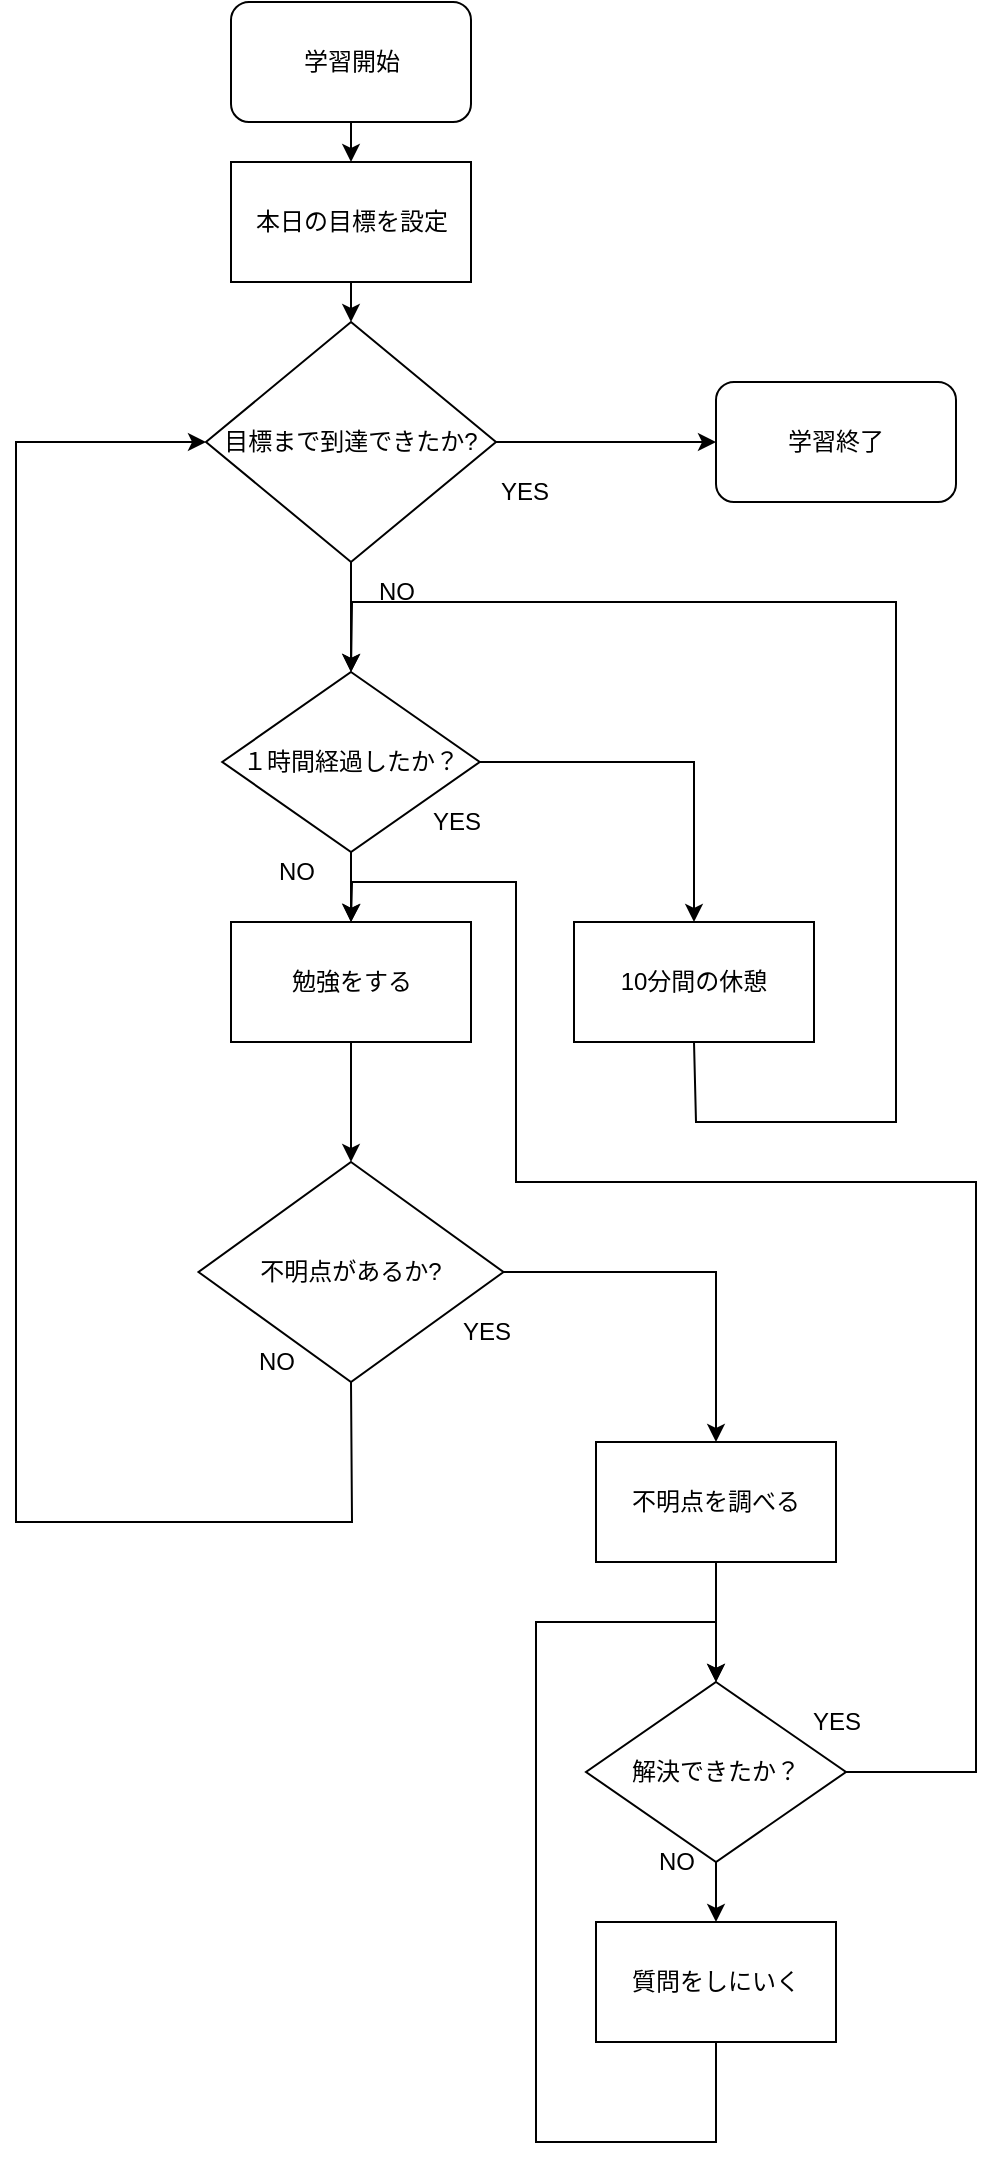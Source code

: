 <mxfile version="20.3.0" type="github">
  <diagram id="MguT7ZbefUh_zTgKQZtI" name="ページ1">
    <mxGraphModel dx="679" dy="683" grid="1" gridSize="10" guides="1" tooltips="1" connect="1" arrows="1" fold="1" page="1" pageScale="1" pageWidth="827" pageHeight="1169" math="0" shadow="0">
      <root>
        <mxCell id="0" />
        <mxCell id="1" parent="0" />
        <mxCell id="GD9JXfoNrG7uRnl75920-1" value="学習開始" style="rounded=1;whiteSpace=wrap;html=1;" vertex="1" parent="1">
          <mxGeometry x="267.5" width="120" height="60" as="geometry" />
        </mxCell>
        <mxCell id="GD9JXfoNrG7uRnl75920-2" value="目標まで到達できたか?" style="rhombus;whiteSpace=wrap;html=1;" vertex="1" parent="1">
          <mxGeometry x="255" y="160" width="145" height="120" as="geometry" />
        </mxCell>
        <mxCell id="GD9JXfoNrG7uRnl75920-3" value="学習終了" style="rounded=1;whiteSpace=wrap;html=1;" vertex="1" parent="1">
          <mxGeometry x="510" y="190" width="120" height="60" as="geometry" />
        </mxCell>
        <mxCell id="GD9JXfoNrG7uRnl75920-4" value="" style="endArrow=classic;html=1;rounded=0;exitX=1;exitY=0.5;exitDx=0;exitDy=0;entryX=0;entryY=0.5;entryDx=0;entryDy=0;" edge="1" parent="1" source="GD9JXfoNrG7uRnl75920-2" target="GD9JXfoNrG7uRnl75920-3">
          <mxGeometry width="50" height="50" relative="1" as="geometry">
            <mxPoint x="320" y="380" as="sourcePoint" />
            <mxPoint x="370" y="330" as="targetPoint" />
          </mxGeometry>
        </mxCell>
        <mxCell id="GD9JXfoNrG7uRnl75920-5" value="YES" style="text;html=1;align=center;verticalAlign=middle;resizable=0;points=[];autosize=1;strokeColor=none;fillColor=none;" vertex="1" parent="1">
          <mxGeometry x="389" y="230" width="50" height="30" as="geometry" />
        </mxCell>
        <mxCell id="GD9JXfoNrG7uRnl75920-6" value="１時間経過したか？" style="rhombus;whiteSpace=wrap;html=1;" vertex="1" parent="1">
          <mxGeometry x="263.13" y="335" width="128.75" height="90" as="geometry" />
        </mxCell>
        <mxCell id="GD9JXfoNrG7uRnl75920-8" value="10分間の休憩" style="rounded=0;whiteSpace=wrap;html=1;" vertex="1" parent="1">
          <mxGeometry x="439" y="460" width="120" height="60" as="geometry" />
        </mxCell>
        <mxCell id="GD9JXfoNrG7uRnl75920-9" value="" style="endArrow=classic;html=1;rounded=0;exitX=1;exitY=0.5;exitDx=0;exitDy=0;entryX=0.5;entryY=0;entryDx=0;entryDy=0;" edge="1" parent="1" source="GD9JXfoNrG7uRnl75920-6" target="GD9JXfoNrG7uRnl75920-8">
          <mxGeometry width="50" height="50" relative="1" as="geometry">
            <mxPoint x="320" y="380" as="sourcePoint" />
            <mxPoint x="370" y="330" as="targetPoint" />
            <Array as="points">
              <mxPoint x="460" y="380" />
              <mxPoint x="499" y="380" />
            </Array>
          </mxGeometry>
        </mxCell>
        <mxCell id="GD9JXfoNrG7uRnl75920-10" value="YES" style="text;html=1;align=center;verticalAlign=middle;resizable=0;points=[];autosize=1;strokeColor=none;fillColor=none;" vertex="1" parent="1">
          <mxGeometry x="355" y="395" width="50" height="30" as="geometry" />
        </mxCell>
        <mxCell id="GD9JXfoNrG7uRnl75920-11" value="" style="endArrow=classic;html=1;rounded=0;exitX=0.5;exitY=1;exitDx=0;exitDy=0;entryX=0.5;entryY=0;entryDx=0;entryDy=0;" edge="1" parent="1" source="GD9JXfoNrG7uRnl75920-2" target="GD9JXfoNrG7uRnl75920-6">
          <mxGeometry width="50" height="50" relative="1" as="geometry">
            <mxPoint x="320" y="380" as="sourcePoint" />
            <mxPoint x="370" y="330" as="targetPoint" />
          </mxGeometry>
        </mxCell>
        <mxCell id="GD9JXfoNrG7uRnl75920-12" value="NO" style="text;html=1;align=center;verticalAlign=middle;resizable=0;points=[];autosize=1;strokeColor=none;fillColor=none;" vertex="1" parent="1">
          <mxGeometry x="330" y="280" width="40" height="30" as="geometry" />
        </mxCell>
        <mxCell id="GD9JXfoNrG7uRnl75920-13" value="" style="endArrow=classic;html=1;rounded=0;exitX=0.5;exitY=1;exitDx=0;exitDy=0;entryX=0.5;entryY=0;entryDx=0;entryDy=0;" edge="1" parent="1" source="GD9JXfoNrG7uRnl75920-8" target="GD9JXfoNrG7uRnl75920-6">
          <mxGeometry width="50" height="50" relative="1" as="geometry">
            <mxPoint x="320" y="380" as="sourcePoint" />
            <mxPoint x="370" y="330" as="targetPoint" />
            <Array as="points">
              <mxPoint x="500" y="560" />
              <mxPoint x="600" y="560" />
              <mxPoint x="600" y="300" />
              <mxPoint x="328" y="300" />
            </Array>
          </mxGeometry>
        </mxCell>
        <mxCell id="GD9JXfoNrG7uRnl75920-14" value="勉強をする" style="rounded=0;whiteSpace=wrap;html=1;" vertex="1" parent="1">
          <mxGeometry x="267.5" y="460" width="120" height="60" as="geometry" />
        </mxCell>
        <mxCell id="GD9JXfoNrG7uRnl75920-15" value="" style="endArrow=classic;html=1;rounded=0;exitX=0.5;exitY=1;exitDx=0;exitDy=0;entryX=0.5;entryY=0;entryDx=0;entryDy=0;" edge="1" parent="1" source="GD9JXfoNrG7uRnl75920-6" target="GD9JXfoNrG7uRnl75920-14">
          <mxGeometry width="50" height="50" relative="1" as="geometry">
            <mxPoint x="320" y="380" as="sourcePoint" />
            <mxPoint x="370" y="330" as="targetPoint" />
          </mxGeometry>
        </mxCell>
        <mxCell id="GD9JXfoNrG7uRnl75920-16" value="" style="endArrow=classic;html=1;rounded=0;exitX=0.5;exitY=1;exitDx=0;exitDy=0;entryX=0.5;entryY=0;entryDx=0;entryDy=0;" edge="1" parent="1" source="GD9JXfoNrG7uRnl75920-1" target="GD9JXfoNrG7uRnl75920-17">
          <mxGeometry width="50" height="50" relative="1" as="geometry">
            <mxPoint x="320" y="380" as="sourcePoint" />
            <mxPoint x="370" y="330" as="targetPoint" />
          </mxGeometry>
        </mxCell>
        <mxCell id="GD9JXfoNrG7uRnl75920-17" value="本日の目標を設定" style="rounded=0;whiteSpace=wrap;html=1;" vertex="1" parent="1">
          <mxGeometry x="267.5" y="80" width="120" height="60" as="geometry" />
        </mxCell>
        <mxCell id="GD9JXfoNrG7uRnl75920-18" value="" style="endArrow=classic;html=1;rounded=0;exitX=0.5;exitY=1;exitDx=0;exitDy=0;entryX=0.5;entryY=0;entryDx=0;entryDy=0;" edge="1" parent="1" source="GD9JXfoNrG7uRnl75920-17" target="GD9JXfoNrG7uRnl75920-2">
          <mxGeometry width="50" height="50" relative="1" as="geometry">
            <mxPoint x="320" y="190" as="sourcePoint" />
            <mxPoint x="370" y="140" as="targetPoint" />
          </mxGeometry>
        </mxCell>
        <mxCell id="GD9JXfoNrG7uRnl75920-19" value="不明点があるか?" style="rhombus;whiteSpace=wrap;html=1;" vertex="1" parent="1">
          <mxGeometry x="251.25" y="580" width="152.5" height="110" as="geometry" />
        </mxCell>
        <mxCell id="GD9JXfoNrG7uRnl75920-20" value="" style="endArrow=classic;html=1;rounded=0;exitX=0.5;exitY=1;exitDx=0;exitDy=0;entryX=0.5;entryY=0;entryDx=0;entryDy=0;" edge="1" parent="1" source="GD9JXfoNrG7uRnl75920-14" target="GD9JXfoNrG7uRnl75920-19">
          <mxGeometry width="50" height="50" relative="1" as="geometry">
            <mxPoint x="320" y="430" as="sourcePoint" />
            <mxPoint x="370" y="380" as="targetPoint" />
          </mxGeometry>
        </mxCell>
        <mxCell id="GD9JXfoNrG7uRnl75920-22" value="不明点を調べる" style="rounded=0;whiteSpace=wrap;html=1;" vertex="1" parent="1">
          <mxGeometry x="450" y="720" width="120" height="60" as="geometry" />
        </mxCell>
        <mxCell id="GD9JXfoNrG7uRnl75920-23" value="" style="endArrow=classic;html=1;rounded=0;exitX=1;exitY=0.5;exitDx=0;exitDy=0;entryX=0.5;entryY=0;entryDx=0;entryDy=0;" edge="1" parent="1" source="GD9JXfoNrG7uRnl75920-19" target="GD9JXfoNrG7uRnl75920-22">
          <mxGeometry width="50" height="50" relative="1" as="geometry">
            <mxPoint x="320" y="610" as="sourcePoint" />
            <mxPoint x="370" y="560" as="targetPoint" />
            <Array as="points">
              <mxPoint x="510" y="635" />
            </Array>
          </mxGeometry>
        </mxCell>
        <mxCell id="GD9JXfoNrG7uRnl75920-24" value="解決できたか？" style="rhombus;whiteSpace=wrap;html=1;" vertex="1" parent="1">
          <mxGeometry x="445" y="840" width="130" height="90" as="geometry" />
        </mxCell>
        <mxCell id="GD9JXfoNrG7uRnl75920-25" value="" style="endArrow=classic;html=1;rounded=0;exitX=0.5;exitY=1;exitDx=0;exitDy=0;entryX=0.5;entryY=0;entryDx=0;entryDy=0;" edge="1" parent="1" source="GD9JXfoNrG7uRnl75920-22" target="GD9JXfoNrG7uRnl75920-24">
          <mxGeometry width="50" height="50" relative="1" as="geometry">
            <mxPoint x="320" y="700" as="sourcePoint" />
            <mxPoint x="370" y="650" as="targetPoint" />
          </mxGeometry>
        </mxCell>
        <mxCell id="GD9JXfoNrG7uRnl75920-26" value="" style="endArrow=classic;html=1;rounded=0;exitX=1;exitY=0.5;exitDx=0;exitDy=0;entryX=0.5;entryY=0;entryDx=0;entryDy=0;" edge="1" parent="1" source="GD9JXfoNrG7uRnl75920-24" target="GD9JXfoNrG7uRnl75920-14">
          <mxGeometry width="50" height="50" relative="1" as="geometry">
            <mxPoint x="320" y="700" as="sourcePoint" />
            <mxPoint x="370" y="650" as="targetPoint" />
            <Array as="points">
              <mxPoint x="640" y="885" />
              <mxPoint x="640" y="590" />
              <mxPoint x="420" y="590" />
              <mxPoint x="410" y="590" />
              <mxPoint x="410" y="440" />
              <mxPoint x="328" y="440" />
            </Array>
          </mxGeometry>
        </mxCell>
        <mxCell id="GD9JXfoNrG7uRnl75920-27" value="YES" style="text;html=1;align=center;verticalAlign=middle;resizable=0;points=[];autosize=1;strokeColor=none;fillColor=none;" vertex="1" parent="1">
          <mxGeometry x="545" y="845" width="50" height="30" as="geometry" />
        </mxCell>
        <mxCell id="GD9JXfoNrG7uRnl75920-28" value="NO" style="text;html=1;align=center;verticalAlign=middle;resizable=0;points=[];autosize=1;strokeColor=none;fillColor=none;" vertex="1" parent="1">
          <mxGeometry x="280" y="420" width="40" height="30" as="geometry" />
        </mxCell>
        <mxCell id="GD9JXfoNrG7uRnl75920-29" value="質問をしにいく" style="rounded=0;whiteSpace=wrap;html=1;" vertex="1" parent="1">
          <mxGeometry x="450" y="960" width="120" height="60" as="geometry" />
        </mxCell>
        <mxCell id="GD9JXfoNrG7uRnl75920-30" value="" style="endArrow=classic;html=1;rounded=0;exitX=0.5;exitY=1;exitDx=0;exitDy=0;entryX=0.5;entryY=0;entryDx=0;entryDy=0;" edge="1" parent="1" source="GD9JXfoNrG7uRnl75920-24" target="GD9JXfoNrG7uRnl75920-29">
          <mxGeometry width="50" height="50" relative="1" as="geometry">
            <mxPoint x="320" y="910" as="sourcePoint" />
            <mxPoint x="370" y="860" as="targetPoint" />
          </mxGeometry>
        </mxCell>
        <mxCell id="GD9JXfoNrG7uRnl75920-31" value="" style="endArrow=classic;html=1;rounded=0;exitX=0.5;exitY=1;exitDx=0;exitDy=0;entryX=0.5;entryY=0;entryDx=0;entryDy=0;" edge="1" parent="1" source="GD9JXfoNrG7uRnl75920-29" target="GD9JXfoNrG7uRnl75920-24">
          <mxGeometry width="50" height="50" relative="1" as="geometry">
            <mxPoint x="320" y="910" as="sourcePoint" />
            <mxPoint x="370" y="860" as="targetPoint" />
            <Array as="points">
              <mxPoint x="510" y="1070" />
              <mxPoint x="420" y="1070" />
              <mxPoint x="420" y="810" />
              <mxPoint x="510" y="810" />
            </Array>
          </mxGeometry>
        </mxCell>
        <mxCell id="GD9JXfoNrG7uRnl75920-32" value="NO" style="text;html=1;align=center;verticalAlign=middle;resizable=0;points=[];autosize=1;strokeColor=none;fillColor=none;" vertex="1" parent="1">
          <mxGeometry x="470" y="915" width="40" height="30" as="geometry" />
        </mxCell>
        <mxCell id="GD9JXfoNrG7uRnl75920-33" value="YES" style="text;html=1;align=center;verticalAlign=middle;resizable=0;points=[];autosize=1;strokeColor=none;fillColor=none;" vertex="1" parent="1">
          <mxGeometry x="370" y="650" width="50" height="30" as="geometry" />
        </mxCell>
        <mxCell id="GD9JXfoNrG7uRnl75920-34" value="NO" style="text;html=1;align=center;verticalAlign=middle;resizable=0;points=[];autosize=1;strokeColor=none;fillColor=none;" vertex="1" parent="1">
          <mxGeometry x="270" y="665" width="40" height="30" as="geometry" />
        </mxCell>
        <mxCell id="GD9JXfoNrG7uRnl75920-35" value="" style="endArrow=classic;html=1;rounded=0;exitX=0.5;exitY=1;exitDx=0;exitDy=0;entryX=0;entryY=0.5;entryDx=0;entryDy=0;" edge="1" parent="1" source="GD9JXfoNrG7uRnl75920-19" target="GD9JXfoNrG7uRnl75920-2">
          <mxGeometry width="50" height="50" relative="1" as="geometry">
            <mxPoint x="320" y="480" as="sourcePoint" />
            <mxPoint x="370" y="430" as="targetPoint" />
            <Array as="points">
              <mxPoint x="328" y="760" />
              <mxPoint x="160" y="760" />
              <mxPoint x="160" y="220" />
            </Array>
          </mxGeometry>
        </mxCell>
      </root>
    </mxGraphModel>
  </diagram>
</mxfile>
